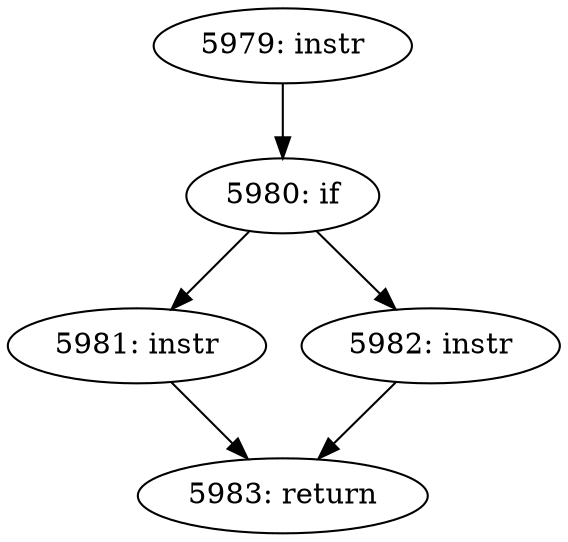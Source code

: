 digraph CFG_tcp_dsack_extend {
5979 [label="5979: instr"]
	5979 -> 5980
5980 [label="5980: if"]
	5980 -> 5981
	5980 -> 5982
5981 [label="5981: instr"]
	5981 -> 5983
5982 [label="5982: instr"]
	5982 -> 5983
5983 [label="5983: return"]
	
}
